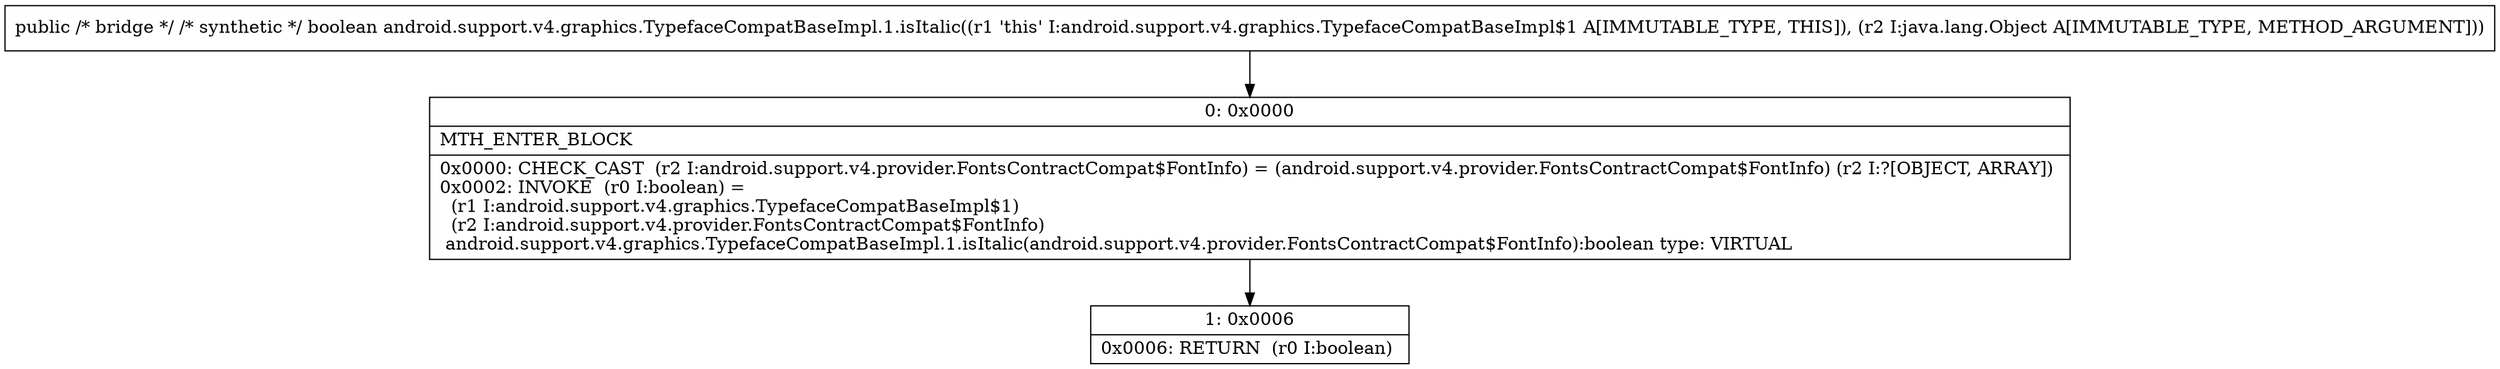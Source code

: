 digraph "CFG forandroid.support.v4.graphics.TypefaceCompatBaseImpl.1.isItalic(Ljava\/lang\/Object;)Z" {
Node_0 [shape=record,label="{0\:\ 0x0000|MTH_ENTER_BLOCK\l|0x0000: CHECK_CAST  (r2 I:android.support.v4.provider.FontsContractCompat$FontInfo) = (android.support.v4.provider.FontsContractCompat$FontInfo) (r2 I:?[OBJECT, ARRAY]) \l0x0002: INVOKE  (r0 I:boolean) = \l  (r1 I:android.support.v4.graphics.TypefaceCompatBaseImpl$1)\l  (r2 I:android.support.v4.provider.FontsContractCompat$FontInfo)\l android.support.v4.graphics.TypefaceCompatBaseImpl.1.isItalic(android.support.v4.provider.FontsContractCompat$FontInfo):boolean type: VIRTUAL \l}"];
Node_1 [shape=record,label="{1\:\ 0x0006|0x0006: RETURN  (r0 I:boolean) \l}"];
MethodNode[shape=record,label="{public \/* bridge *\/ \/* synthetic *\/ boolean android.support.v4.graphics.TypefaceCompatBaseImpl.1.isItalic((r1 'this' I:android.support.v4.graphics.TypefaceCompatBaseImpl$1 A[IMMUTABLE_TYPE, THIS]), (r2 I:java.lang.Object A[IMMUTABLE_TYPE, METHOD_ARGUMENT])) }"];
MethodNode -> Node_0;
Node_0 -> Node_1;
}

